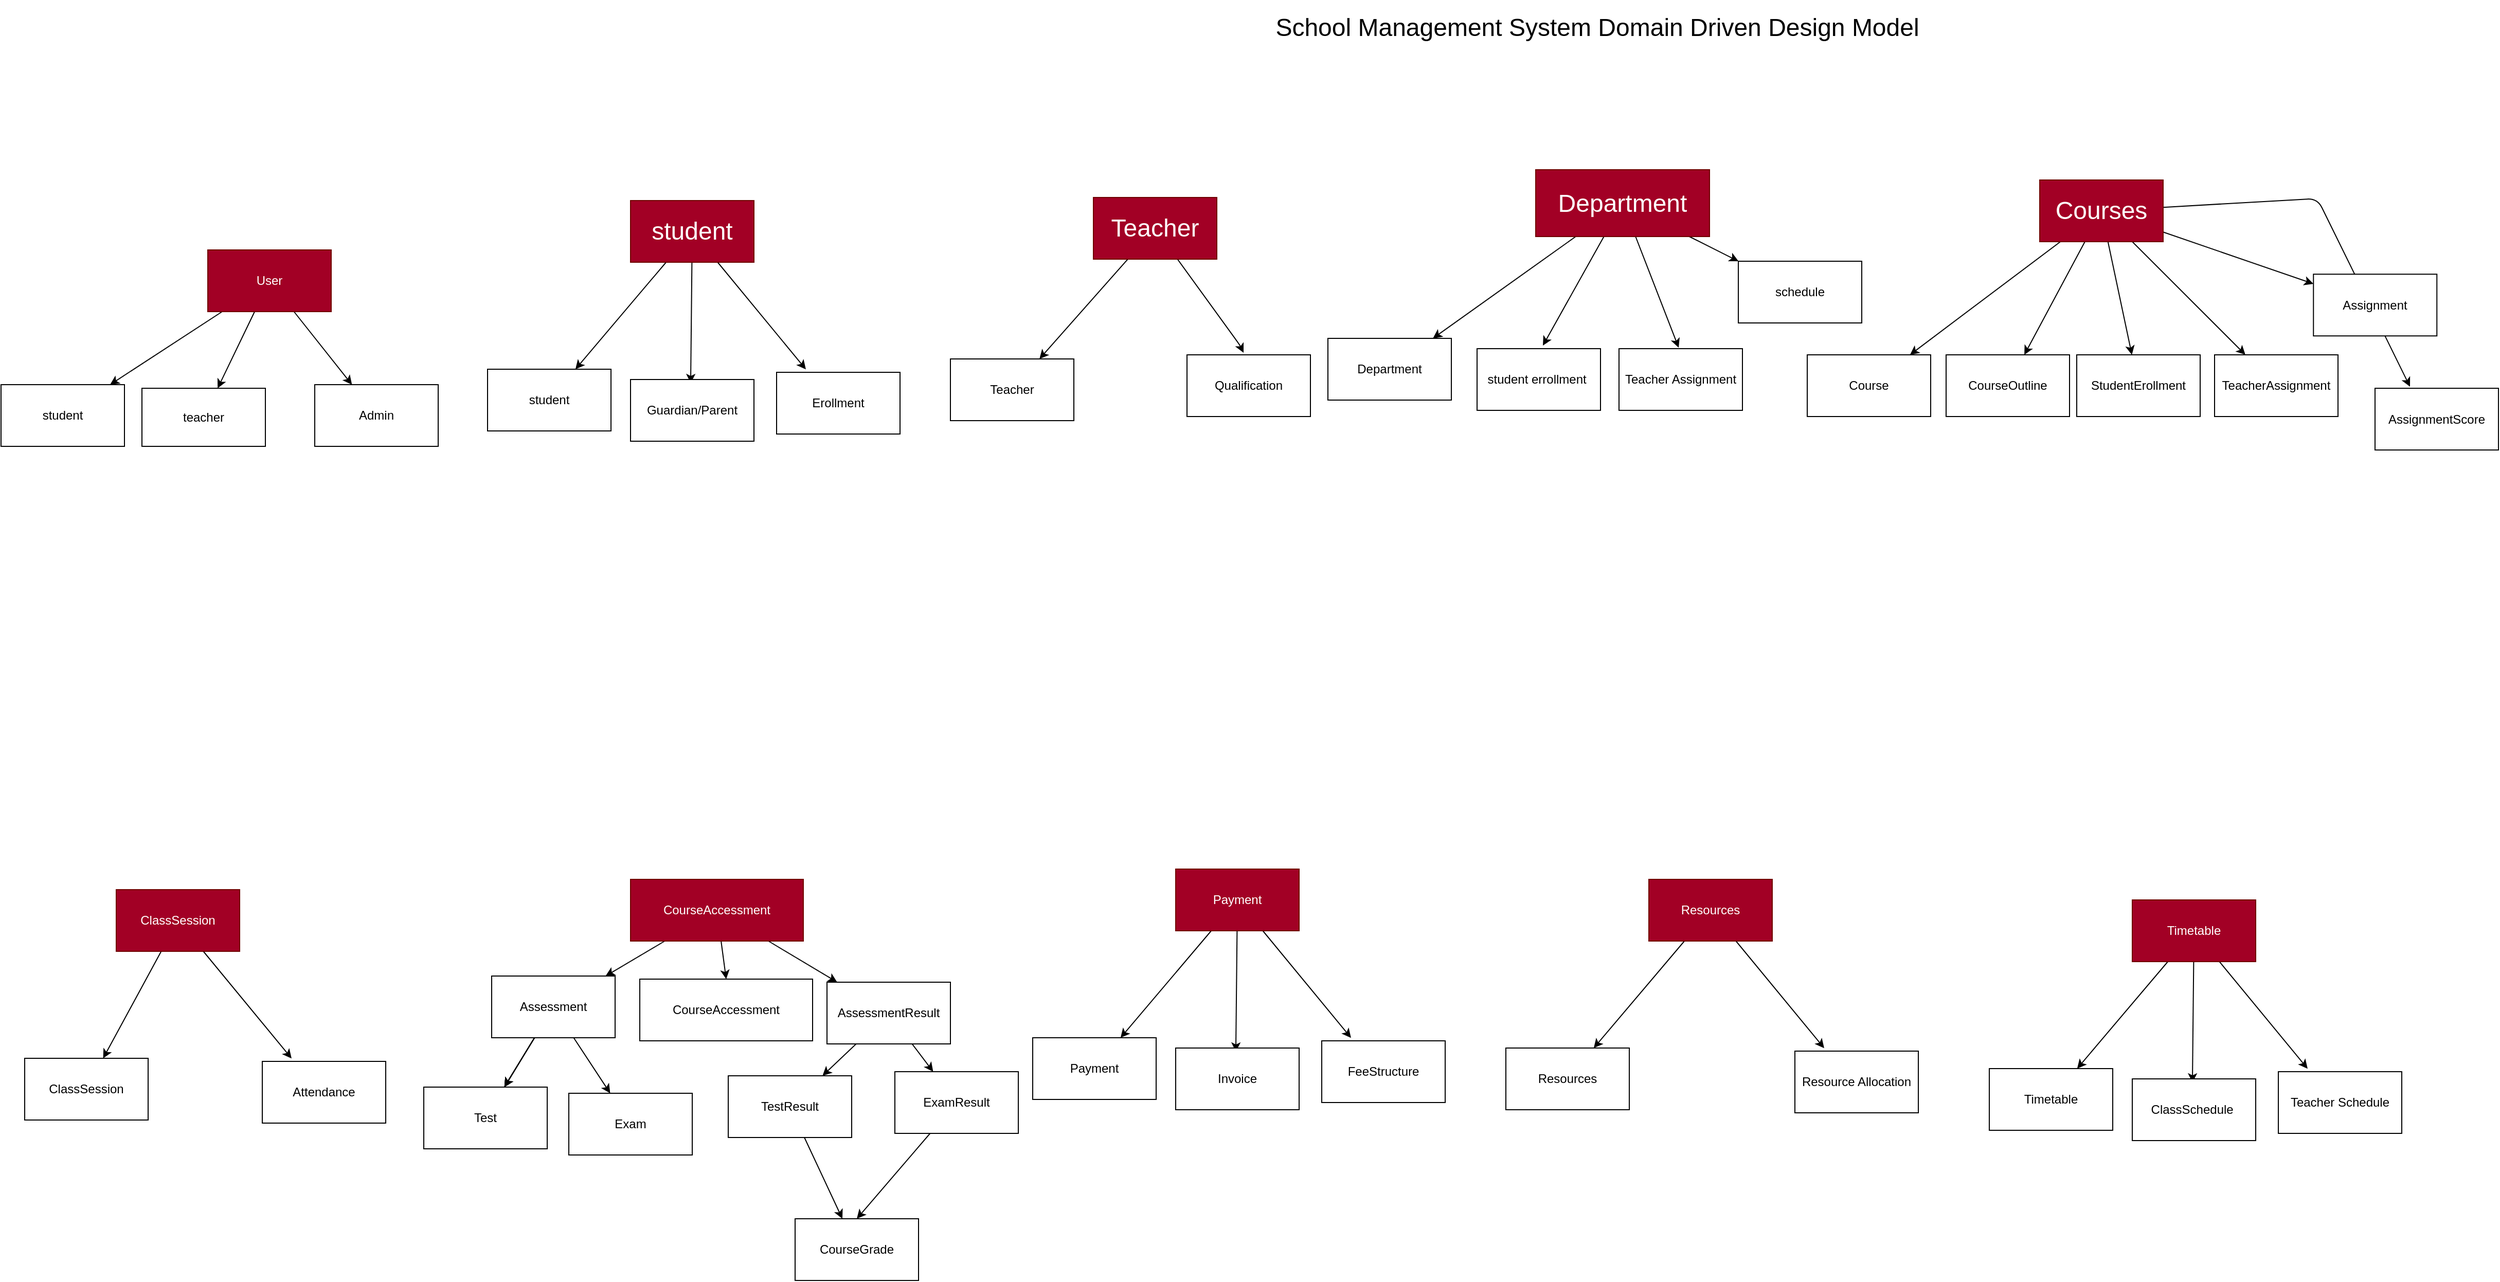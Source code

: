 <mxfile>
    <diagram id="9_D0lEmpQT5bIofAeF1x" name="Page-1">
        <mxGraphModel dx="2004" dy="1842" grid="0" gridSize="10" guides="1" tooltips="1" connect="1" arrows="1" fold="1" page="1" pageScale="1" pageWidth="850" pageHeight="1100" math="0" shadow="0">
            <root>
                <mxCell id="0"/>
                <mxCell id="1" parent="0"/>
                <mxCell id="6" value="" style="edgeStyle=none;html=1;" parent="1" source="2" target="5" edge="1">
                    <mxGeometry relative="1" as="geometry"/>
                </mxCell>
                <mxCell id="8" style="edgeStyle=none;html=1;" parent="1" source="2" target="9" edge="1">
                    <mxGeometry relative="1" as="geometry">
                        <mxPoint x="-406.263" y="228.526" as="targetPoint"/>
                    </mxGeometry>
                </mxCell>
                <mxCell id="10" style="edgeStyle=none;html=1;" parent="1" source="2" target="11" edge="1">
                    <mxGeometry relative="1" as="geometry">
                        <mxPoint x="-378.79" y="239.474" as="targetPoint"/>
                    </mxGeometry>
                </mxCell>
                <mxCell id="2" value="User" style="rounded=0;whiteSpace=wrap;html=1;fillColor=#a20025;fontColor=#ffffff;strokeColor=#6F0000;" parent="1" vertex="1">
                    <mxGeometry x="-539" y="102" width="120" height="60" as="geometry"/>
                </mxCell>
                <mxCell id="5" value="student" style="rounded=0;whiteSpace=wrap;html=1;" parent="1" vertex="1">
                    <mxGeometry x="-740" y="233" width="120" height="60" as="geometry"/>
                </mxCell>
                <mxCell id="9" value="teacher" style="rounded=0;whiteSpace=wrap;html=1;" parent="1" vertex="1">
                    <mxGeometry x="-603" y="236.53" width="120" height="56.47" as="geometry"/>
                </mxCell>
                <mxCell id="11" value="Admin" style="rounded=0;whiteSpace=wrap;html=1;" parent="1" vertex="1">
                    <mxGeometry x="-435.0" y="233.004" width="120" height="60" as="geometry"/>
                </mxCell>
                <mxCell id="15" value="" style="edgeStyle=none;html=1;" parent="1" source="13" target="14" edge="1">
                    <mxGeometry relative="1" as="geometry"/>
                </mxCell>
                <mxCell id="16" style="edgeStyle=none;html=1;" parent="1" source="13" edge="1">
                    <mxGeometry relative="1" as="geometry">
                        <mxPoint x="-69.526" y="231.579" as="targetPoint"/>
                    </mxGeometry>
                </mxCell>
                <mxCell id="19" style="edgeStyle=none;html=1;" parent="1" source="13" edge="1">
                    <mxGeometry relative="1" as="geometry">
                        <mxPoint x="42.474" y="218.105" as="targetPoint"/>
                    </mxGeometry>
                </mxCell>
                <mxCell id="13" value="&lt;font style=&quot;font-size: 24px;&quot;&gt;student&lt;/font&gt;" style="rounded=0;whiteSpace=wrap;html=1;fillColor=#a20025;fontColor=#ffffff;strokeColor=#6F0000;" parent="1" vertex="1">
                    <mxGeometry x="-128" y="54" width="120" height="60" as="geometry"/>
                </mxCell>
                <mxCell id="14" value="student" style="rounded=0;whiteSpace=wrap;html=1;" parent="1" vertex="1">
                    <mxGeometry x="-267" y="218" width="120" height="60" as="geometry"/>
                </mxCell>
                <mxCell id="17" value="Guardian/Parent" style="rounded=0;whiteSpace=wrap;html=1;" parent="1" vertex="1">
                    <mxGeometry x="-128" y="228" width="120" height="60" as="geometry"/>
                </mxCell>
                <mxCell id="20" value="Erollment" style="rounded=0;whiteSpace=wrap;html=1;" parent="1" vertex="1">
                    <mxGeometry x="14" y="221" width="120" height="60" as="geometry"/>
                </mxCell>
                <mxCell id="31" value="" style="edgeStyle=none;html=1;" parent="1" source="34" target="35" edge="1">
                    <mxGeometry relative="1" as="geometry"/>
                </mxCell>
                <mxCell id="32" style="edgeStyle=none;html=1;" parent="1" source="34" edge="1">
                    <mxGeometry relative="1" as="geometry">
                        <mxPoint x="468" y="202" as="targetPoint"/>
                        <Array as="points">
                            <mxPoint x="464" y="194"/>
                        </Array>
                    </mxGeometry>
                </mxCell>
                <mxCell id="34" value="&lt;font style=&quot;font-size: 24px;&quot;&gt;Teacher&lt;/font&gt;" style="rounded=0;whiteSpace=wrap;html=1;fillColor=#a20025;fontColor=#ffffff;strokeColor=#6F0000;" parent="1" vertex="1">
                    <mxGeometry x="322" y="51" width="120" height="60" as="geometry"/>
                </mxCell>
                <mxCell id="35" value="Teacher" style="rounded=0;whiteSpace=wrap;html=1;" parent="1" vertex="1">
                    <mxGeometry x="183" y="208" width="120" height="60" as="geometry"/>
                </mxCell>
                <mxCell id="36" value="Qualification" style="rounded=0;whiteSpace=wrap;html=1;" parent="1" vertex="1">
                    <mxGeometry x="413" y="204" width="120" height="60" as="geometry"/>
                </mxCell>
                <mxCell id="38" value="" style="edgeStyle=none;html=1;" parent="1" source="41" target="42" edge="1">
                    <mxGeometry relative="1" as="geometry"/>
                </mxCell>
                <mxCell id="39" style="edgeStyle=none;html=1;" parent="1" source="41" edge="1">
                    <mxGeometry relative="1" as="geometry">
                        <mxPoint x="759" y="195" as="targetPoint"/>
                    </mxGeometry>
                </mxCell>
                <mxCell id="40" style="edgeStyle=none;html=1;" parent="1" source="41" edge="1">
                    <mxGeometry relative="1" as="geometry">
                        <mxPoint x="891" y="197" as="targetPoint"/>
                    </mxGeometry>
                </mxCell>
                <mxCell id="96" style="edgeStyle=none;html=1;" parent="1" source="41" target="97" edge="1">
                    <mxGeometry relative="1" as="geometry">
                        <mxPoint x="1009" y="143" as="targetPoint"/>
                    </mxGeometry>
                </mxCell>
                <mxCell id="41" value="&lt;font style=&quot;font-size: 24px;&quot;&gt;Department&lt;/font&gt;" style="rounded=0;whiteSpace=wrap;html=1;fillColor=#a20025;fontColor=#ffffff;strokeColor=#6F0000;" parent="1" vertex="1">
                    <mxGeometry x="752" y="24" width="169" height="65" as="geometry"/>
                </mxCell>
                <mxCell id="42" value="Department" style="rounded=0;whiteSpace=wrap;html=1;" parent="1" vertex="1">
                    <mxGeometry x="550" y="188" width="120" height="60" as="geometry"/>
                </mxCell>
                <mxCell id="43" value="student errollment&amp;nbsp;" style="rounded=0;whiteSpace=wrap;html=1;" parent="1" vertex="1">
                    <mxGeometry x="695" y="198" width="120" height="60" as="geometry"/>
                </mxCell>
                <mxCell id="44" value="Teacher Assignment" style="rounded=0;whiteSpace=wrap;html=1;" parent="1" vertex="1">
                    <mxGeometry x="833" y="198" width="120" height="60" as="geometry"/>
                </mxCell>
                <mxCell id="45" value="" style="edgeStyle=none;html=1;" parent="1" source="48" target="49" edge="1">
                    <mxGeometry relative="1" as="geometry"/>
                </mxCell>
                <mxCell id="47" style="edgeStyle=none;html=1;" parent="1" source="48" edge="1" target="51">
                    <mxGeometry relative="1" as="geometry">
                        <mxPoint x="120" y="758" as="targetPoint"/>
                    </mxGeometry>
                </mxCell>
                <mxCell id="120" value="" style="edgeStyle=none;html=1;fontColor=#FF6666;entryX=0.5;entryY=0;entryDx=0;entryDy=0;" edge="1" parent="1" source="48" target="121">
                    <mxGeometry relative="1" as="geometry">
                        <mxPoint x="-36" y="806" as="targetPoint"/>
                    </mxGeometry>
                </mxCell>
                <mxCell id="48" value="CourseAccessment" style="rounded=0;whiteSpace=wrap;html=1;fillColor=#a20025;fontColor=#ffffff;strokeColor=#6F0000;" parent="1" vertex="1">
                    <mxGeometry x="-128" y="714" width="168" height="60" as="geometry"/>
                </mxCell>
                <mxCell id="105" value="" style="edgeStyle=none;html=1;" edge="1" parent="1" source="49" target="104">
                    <mxGeometry relative="1" as="geometry"/>
                </mxCell>
                <mxCell id="106" value="" style="edgeStyle=none;html=1;" edge="1" parent="1" source="49" target="104">
                    <mxGeometry relative="1" as="geometry"/>
                </mxCell>
                <mxCell id="107" value="" style="edgeStyle=none;html=1;" edge="1" parent="1" source="49" target="104">
                    <mxGeometry relative="1" as="geometry"/>
                </mxCell>
                <mxCell id="108" value="" style="edgeStyle=none;html=1;" edge="1" parent="1" source="49" target="104">
                    <mxGeometry relative="1" as="geometry"/>
                </mxCell>
                <mxCell id="109" style="edgeStyle=none;html=1;" edge="1" parent="1" source="49" target="110">
                    <mxGeometry relative="1" as="geometry">
                        <mxPoint x="-71" y="911" as="targetPoint"/>
                    </mxGeometry>
                </mxCell>
                <mxCell id="49" value="Assessment" style="rounded=0;whiteSpace=wrap;html=1;" parent="1" vertex="1">
                    <mxGeometry x="-263" y="808" width="120" height="60" as="geometry"/>
                </mxCell>
                <mxCell id="112" value="" style="edgeStyle=none;html=1;" edge="1" parent="1" source="51" target="111">
                    <mxGeometry relative="1" as="geometry"/>
                </mxCell>
                <mxCell id="113" style="edgeStyle=none;html=1;" edge="1" parent="1" source="51" target="114">
                    <mxGeometry relative="1" as="geometry">
                        <mxPoint x="148.485" y="941.055" as="targetPoint"/>
                    </mxGeometry>
                </mxCell>
                <mxCell id="51" value="AssessmentResult" style="rounded=0;whiteSpace=wrap;html=1;" parent="1" vertex="1">
                    <mxGeometry x="63" y="814" width="120" height="60" as="geometry"/>
                </mxCell>
                <mxCell id="52" value="" style="edgeStyle=none;html=1;" parent="1" source="55" target="56" edge="1">
                    <mxGeometry relative="1" as="geometry"/>
                </mxCell>
                <mxCell id="53" style="edgeStyle=none;html=1;" parent="1" source="55" edge="1">
                    <mxGeometry relative="1" as="geometry">
                        <mxPoint x="460.474" y="881.579" as="targetPoint"/>
                    </mxGeometry>
                </mxCell>
                <mxCell id="54" style="edgeStyle=none;html=1;" parent="1" source="55" edge="1">
                    <mxGeometry relative="1" as="geometry">
                        <mxPoint x="572.474" y="868.105" as="targetPoint"/>
                    </mxGeometry>
                </mxCell>
                <mxCell id="55" value="Payment" style="rounded=0;whiteSpace=wrap;html=1;fillColor=#a20025;fontColor=#ffffff;strokeColor=#6F0000;" parent="1" vertex="1">
                    <mxGeometry x="402" y="704" width="120" height="60" as="geometry"/>
                </mxCell>
                <mxCell id="56" value="Payment" style="rounded=0;whiteSpace=wrap;html=1;" parent="1" vertex="1">
                    <mxGeometry x="263" y="868" width="120" height="60" as="geometry"/>
                </mxCell>
                <mxCell id="57" value="Invoice" style="rounded=0;whiteSpace=wrap;html=1;" parent="1" vertex="1">
                    <mxGeometry x="402" y="878" width="120" height="60" as="geometry"/>
                </mxCell>
                <mxCell id="58" value="FeeStructure" style="rounded=0;whiteSpace=wrap;html=1;" parent="1" vertex="1">
                    <mxGeometry x="544" y="871" width="120" height="60" as="geometry"/>
                </mxCell>
                <mxCell id="59" value="" style="edgeStyle=none;html=1;" parent="1" source="62" target="63" edge="1">
                    <mxGeometry relative="1" as="geometry"/>
                </mxCell>
                <mxCell id="61" style="edgeStyle=none;html=1;" parent="1" source="62" edge="1">
                    <mxGeometry relative="1" as="geometry">
                        <mxPoint x="1032.474" y="878.105" as="targetPoint"/>
                    </mxGeometry>
                </mxCell>
                <mxCell id="62" value="Resources" style="rounded=0;whiteSpace=wrap;html=1;fillColor=#a20025;fontColor=#ffffff;strokeColor=#6F0000;" parent="1" vertex="1">
                    <mxGeometry x="862" y="714" width="120" height="60" as="geometry"/>
                </mxCell>
                <mxCell id="63" value="Resources" style="rounded=0;whiteSpace=wrap;html=1;" parent="1" vertex="1">
                    <mxGeometry x="723" y="878" width="120" height="60" as="geometry"/>
                </mxCell>
                <mxCell id="65" value="Resource Allocation" style="rounded=0;whiteSpace=wrap;html=1;" parent="1" vertex="1">
                    <mxGeometry x="1004" y="881" width="120" height="60" as="geometry"/>
                </mxCell>
                <mxCell id="66" value="" style="edgeStyle=none;html=1;" parent="1" source="69" target="70" edge="1">
                    <mxGeometry relative="1" as="geometry"/>
                </mxCell>
                <mxCell id="68" style="edgeStyle=none;html=1;" parent="1" source="69" edge="1">
                    <mxGeometry relative="1" as="geometry">
                        <mxPoint x="-457.526" y="888.105" as="targetPoint"/>
                    </mxGeometry>
                </mxCell>
                <mxCell id="69" value="ClassSession" style="rounded=0;whiteSpace=wrap;html=1;fillColor=#a20025;fontColor=#ffffff;strokeColor=#6F0000;" parent="1" vertex="1">
                    <mxGeometry x="-628" y="724" width="120" height="60" as="geometry"/>
                </mxCell>
                <mxCell id="70" value="ClassSession" style="rounded=0;whiteSpace=wrap;html=1;" parent="1" vertex="1">
                    <mxGeometry x="-717" y="888" width="120" height="60" as="geometry"/>
                </mxCell>
                <mxCell id="72" value="Attendance" style="rounded=0;whiteSpace=wrap;html=1;" parent="1" vertex="1">
                    <mxGeometry x="-486" y="891" width="120" height="60" as="geometry"/>
                </mxCell>
                <mxCell id="73" value="" style="edgeStyle=none;html=1;" parent="1" source="76" target="77" edge="1">
                    <mxGeometry relative="1" as="geometry"/>
                </mxCell>
                <mxCell id="74" style="edgeStyle=none;html=1;" parent="1" source="76" target="78" edge="1">
                    <mxGeometry relative="1" as="geometry">
                        <mxPoint x="1300.474" y="211.579" as="targetPoint"/>
                    </mxGeometry>
                </mxCell>
                <mxCell id="75" style="edgeStyle=none;html=1;" parent="1" source="76" target="79" edge="1">
                    <mxGeometry relative="1" as="geometry">
                        <mxPoint x="1412.474" y="198.105" as="targetPoint"/>
                    </mxGeometry>
                </mxCell>
                <mxCell id="98" style="edgeStyle=none;html=1;" parent="1" source="76" target="99" edge="1">
                    <mxGeometry relative="1" as="geometry">
                        <mxPoint x="1476" y="194" as="targetPoint"/>
                    </mxGeometry>
                </mxCell>
                <mxCell id="100" style="edgeStyle=none;html=1;" parent="1" source="76" target="101" edge="1">
                    <mxGeometry relative="1" as="geometry">
                        <mxPoint x="1568.138" y="155.613" as="targetPoint"/>
                    </mxGeometry>
                </mxCell>
                <mxCell id="102" style="edgeStyle=none;html=1;" parent="1" source="76" edge="1">
                    <mxGeometry relative="1" as="geometry">
                        <mxPoint x="1602" y="235" as="targetPoint"/>
                        <Array as="points">
                            <mxPoint x="1512" y="52"/>
                        </Array>
                    </mxGeometry>
                </mxCell>
                <mxCell id="76" value="&lt;font style=&quot;font-size: 24px;&quot;&gt;Courses&lt;/font&gt;" style="rounded=0;whiteSpace=wrap;html=1;fillColor=#a20025;fontColor=#ffffff;strokeColor=#6F0000;" parent="1" vertex="1">
                    <mxGeometry x="1242" y="34" width="120" height="60" as="geometry"/>
                </mxCell>
                <mxCell id="77" value="Course" style="rounded=0;whiteSpace=wrap;html=1;" parent="1" vertex="1">
                    <mxGeometry x="1016" y="204" width="120" height="60" as="geometry"/>
                </mxCell>
                <mxCell id="78" value="CourseOutline" style="rounded=0;whiteSpace=wrap;html=1;" parent="1" vertex="1">
                    <mxGeometry x="1151" y="204" width="120" height="60" as="geometry"/>
                </mxCell>
                <mxCell id="79" value="StudentErollment" style="rounded=0;whiteSpace=wrap;html=1;" parent="1" vertex="1">
                    <mxGeometry x="1278" y="204" width="120" height="60" as="geometry"/>
                </mxCell>
                <mxCell id="80" value="" style="edgeStyle=none;html=1;" parent="1" source="83" target="84" edge="1">
                    <mxGeometry relative="1" as="geometry"/>
                </mxCell>
                <mxCell id="81" style="edgeStyle=none;html=1;" parent="1" source="83" edge="1">
                    <mxGeometry relative="1" as="geometry">
                        <mxPoint x="1390.474" y="911.579" as="targetPoint"/>
                    </mxGeometry>
                </mxCell>
                <mxCell id="82" style="edgeStyle=none;html=1;" parent="1" source="83" edge="1">
                    <mxGeometry relative="1" as="geometry">
                        <mxPoint x="1502.474" y="898.105" as="targetPoint"/>
                    </mxGeometry>
                </mxCell>
                <mxCell id="83" value="Timetable" style="rounded=0;whiteSpace=wrap;html=1;fillColor=#a20025;fontColor=#ffffff;strokeColor=#6F0000;" parent="1" vertex="1">
                    <mxGeometry x="1332" y="734" width="120" height="60" as="geometry"/>
                </mxCell>
                <mxCell id="84" value="Timetable" style="rounded=0;whiteSpace=wrap;html=1;" parent="1" vertex="1">
                    <mxGeometry x="1193" y="898" width="120" height="60" as="geometry"/>
                </mxCell>
                <mxCell id="85" value="ClassSchedule&amp;nbsp;" style="rounded=0;whiteSpace=wrap;html=1;" parent="1" vertex="1">
                    <mxGeometry x="1332" y="908" width="120" height="60" as="geometry"/>
                </mxCell>
                <mxCell id="86" value="Teacher Schedule" style="rounded=0;whiteSpace=wrap;html=1;" parent="1" vertex="1">
                    <mxGeometry x="1474" y="901" width="120" height="60" as="geometry"/>
                </mxCell>
                <mxCell id="87" value="School Management System Domain Driven Design Model" style="text;html=1;strokeColor=none;fillColor=none;align=center;verticalAlign=middle;whiteSpace=wrap;rounded=0;fontSize=24;" parent="1" vertex="1">
                    <mxGeometry x="434" y="-141" width="756" height="54" as="geometry"/>
                </mxCell>
                <mxCell id="97" value="schedule" style="rounded=0;whiteSpace=wrap;html=1;" parent="1" vertex="1">
                    <mxGeometry x="949" y="113" width="120" height="60" as="geometry"/>
                </mxCell>
                <mxCell id="99" value="TeacherAssignment" style="rounded=0;whiteSpace=wrap;html=1;" parent="1" vertex="1">
                    <mxGeometry x="1412" y="204.0" width="120" height="60" as="geometry"/>
                </mxCell>
                <mxCell id="101" value="Assignment" style="rounded=0;whiteSpace=wrap;html=1;" parent="1" vertex="1">
                    <mxGeometry x="1508.138" y="125.613" width="120" height="60" as="geometry"/>
                </mxCell>
                <mxCell id="103" value="AssignmentScore" style="rounded=0;whiteSpace=wrap;html=1;" parent="1" vertex="1">
                    <mxGeometry x="1568" y="236.53" width="120" height="60" as="geometry"/>
                </mxCell>
                <mxCell id="104" value="Test" style="rounded=0;whiteSpace=wrap;html=1;" vertex="1" parent="1">
                    <mxGeometry x="-329" y="916" width="120" height="60" as="geometry"/>
                </mxCell>
                <mxCell id="110" value="Exam" style="rounded=0;whiteSpace=wrap;html=1;" vertex="1" parent="1">
                    <mxGeometry x="-188" y="922" width="120" height="60" as="geometry"/>
                </mxCell>
                <mxCell id="117" value="" style="edgeStyle=none;html=1;" edge="1" parent="1" source="111" target="116">
                    <mxGeometry relative="1" as="geometry"/>
                </mxCell>
                <mxCell id="111" value="TestResult" style="whiteSpace=wrap;html=1;rounded=0;" vertex="1" parent="1">
                    <mxGeometry x="-33" y="905" width="120" height="60" as="geometry"/>
                </mxCell>
                <mxCell id="118" style="edgeStyle=none;html=1;entryX=0.5;entryY=0;entryDx=0;entryDy=0;" edge="1" parent="1" source="114" target="116">
                    <mxGeometry relative="1" as="geometry"/>
                </mxCell>
                <mxCell id="114" value="ExamResult" style="rounded=0;whiteSpace=wrap;html=1;" vertex="1" parent="1">
                    <mxGeometry x="128.995" y="901.005" width="120" height="60" as="geometry"/>
                </mxCell>
                <mxCell id="116" value="CourseGrade" style="whiteSpace=wrap;html=1;rounded=0;" vertex="1" parent="1">
                    <mxGeometry x="32" y="1044" width="120" height="60" as="geometry"/>
                </mxCell>
                <mxCell id="121" value="&lt;font color=&quot;#000000&quot;&gt;CourseAccessment&lt;/font&gt;" style="rounded=0;whiteSpace=wrap;html=1;fontColor=#FF6666;" vertex="1" parent="1">
                    <mxGeometry x="-119" y="811" width="168" height="60" as="geometry"/>
                </mxCell>
            </root>
        </mxGraphModel>
    </diagram>
</mxfile>